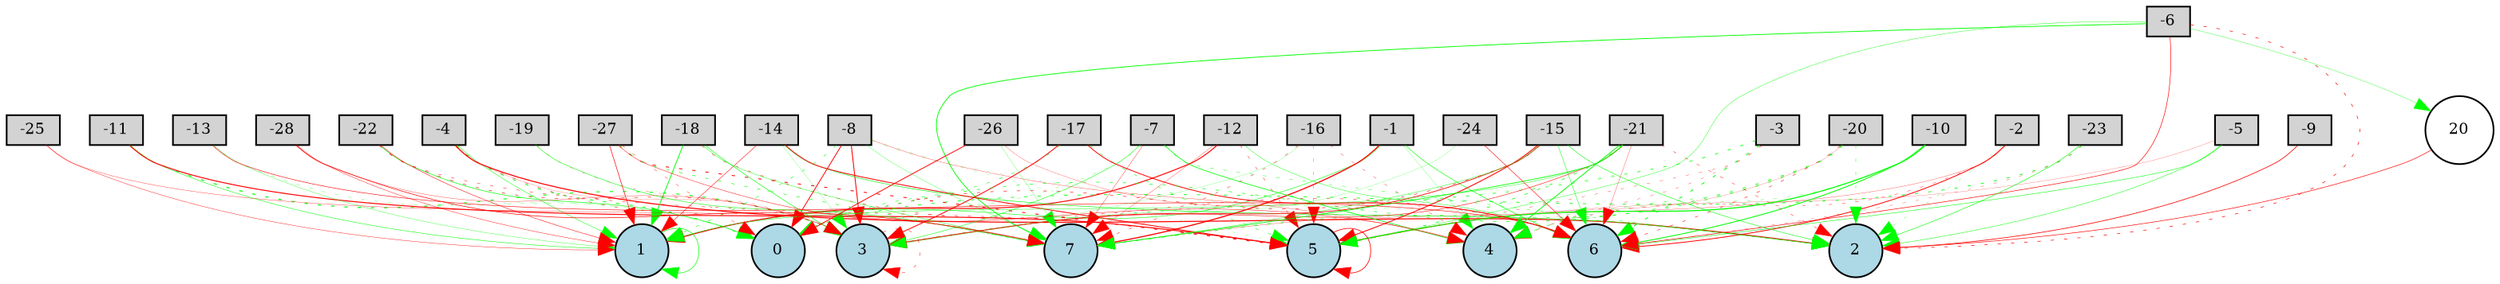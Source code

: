digraph {
	node [fontsize=9 height=0.2 shape=circle width=0.2]
	-1 [fillcolor=lightgray shape=box style=filled]
	-2 [fillcolor=lightgray shape=box style=filled]
	-3 [fillcolor=lightgray shape=box style=filled]
	-4 [fillcolor=lightgray shape=box style=filled]
	-5 [fillcolor=lightgray shape=box style=filled]
	-6 [fillcolor=lightgray shape=box style=filled]
	-7 [fillcolor=lightgray shape=box style=filled]
	-8 [fillcolor=lightgray shape=box style=filled]
	-9 [fillcolor=lightgray shape=box style=filled]
	-10 [fillcolor=lightgray shape=box style=filled]
	-11 [fillcolor=lightgray shape=box style=filled]
	-12 [fillcolor=lightgray shape=box style=filled]
	-13 [fillcolor=lightgray shape=box style=filled]
	-14 [fillcolor=lightgray shape=box style=filled]
	-15 [fillcolor=lightgray shape=box style=filled]
	-16 [fillcolor=lightgray shape=box style=filled]
	-17 [fillcolor=lightgray shape=box style=filled]
	-18 [fillcolor=lightgray shape=box style=filled]
	-19 [fillcolor=lightgray shape=box style=filled]
	-20 [fillcolor=lightgray shape=box style=filled]
	-21 [fillcolor=lightgray shape=box style=filled]
	-22 [fillcolor=lightgray shape=box style=filled]
	-23 [fillcolor=lightgray shape=box style=filled]
	-24 [fillcolor=lightgray shape=box style=filled]
	-25 [fillcolor=lightgray shape=box style=filled]
	-26 [fillcolor=lightgray shape=box style=filled]
	-27 [fillcolor=lightgray shape=box style=filled]
	-28 [fillcolor=lightgray shape=box style=filled]
	0 [fillcolor=lightblue style=filled]
	1 [fillcolor=lightblue style=filled]
	2 [fillcolor=lightblue style=filled]
	3 [fillcolor=lightblue style=filled]
	4 [fillcolor=lightblue style=filled]
	5 [fillcolor=lightblue style=filled]
	6 [fillcolor=lightblue style=filled]
	7 [fillcolor=lightblue style=filled]
	20 [fillcolor=white style=filled]
	-23 -> 0 [color=green penwidth=0.41624622648578435 style=dotted]
	-26 -> 7 [color=green penwidth=0.1351180327464682 style=solid]
	-27 -> 5 [color=red penwidth=0.49430793042452303 style=dotted]
	-7 -> 4 [color=green penwidth=0.3947670315120826 style=solid]
	-21 -> 5 [color=green penwidth=0.38509333571303417 style=dotted]
	-11 -> 1 [color=green penwidth=0.26386720299699706 style=solid]
	-16 -> 3 [color=green penwidth=0.10236893442876349 style=solid]
	-4 -> 0 [color=green penwidth=0.4633305638844658 style=dotted]
	-20 -> 6 [color=red penwidth=0.26761926700553584 style=dotted]
	-9 -> 2 [color=red penwidth=0.39147550120721497 style=solid]
	-15 -> 2 [color=green penwidth=0.2769789054066079 style=solid]
	-4 -> 2 [color=red penwidth=0.6091879637981398 style=solid]
	-18 -> 1 [color=green penwidth=0.46908792859530846 style=solid]
	-19 -> 7 [color=green penwidth=0.273171563404599 style=solid]
	-27 -> 0 [color=red penwidth=0.1955778936300976 style=dotted]
	-3 -> 3 [color=green penwidth=0.3363342553734883 style=dotted]
	-8 -> 1 [color=green penwidth=0.2865900935864242 style=dotted]
	-22 -> 0 [color=green penwidth=0.3333588568989191 style=solid]
	-6 -> 20 [color=green penwidth=0.17843336110863933 style=solid]
	-15 -> 5 [color=red penwidth=0.5209777981207558 style=solid]
	5 -> 5 [color=red penwidth=0.407807412028389 style=solid]
	-13 -> 6 [color=red penwidth=0.2968753396967597 style=solid]
	-14 -> 2 [color=green penwidth=0.3072395516908609 style=solid]
	-2 -> 7 [color=red penwidth=0.14557655302095537 style=solid]
	-12 -> 1 [color=red penwidth=0.5714490752888189 style=solid]
	-26 -> 0 [color=red penwidth=0.4728677412661251 style=solid]
	-7 -> 7 [color=red penwidth=0.1758811153484753 style=solid]
	-10 -> 4 [color=green penwidth=0.17119581870689454 style=dotted]
	-4 -> 7 [color=red penwidth=0.2228489693802786 style=dotted]
	-23 -> 6 [color=red penwidth=0.1431229126267598 style=dotted]
	1 -> 1 [color=green penwidth=0.3391782282496499 style=solid]
	-2 -> 6 [color=red penwidth=0.4828540291238861 style=solid]
	-3 -> 6 [color=green penwidth=0.5059717544468599 style=dotted]
	-21 -> 7 [color=green penwidth=0.42189287785474905 style=solid]
	-22 -> 5 [color=red penwidth=0.23078329955531127 style=dotted]
	-16 -> 5 [color=red penwidth=0.1610385785715084 style=dotted]
	-20 -> 0 [color=green penwidth=0.3324648177648776 style=dotted]
	-17 -> 0 [color=green penwidth=0.2756027649211821 style=dotted]
	-15 -> 0 [color=red penwidth=0.2908263494129836 style=dotted]
	-18 -> 7 [color=green penwidth=0.21883434988340766 style=solid]
	-17 -> 6 [color=red penwidth=0.47561785770341136 style=solid]
	-12 -> 6 [color=green penwidth=0.2185592260257534 style=solid]
	-1 -> 4 [color=green penwidth=0.11394592919010464 style=solid]
	-7 -> 2 [color=green penwidth=0.22440182632123928 style=dotted]
	-28 -> 7 [color=red penwidth=0.3459662467880258 style=solid]
	-26 -> 6 [color=red penwidth=0.12954705426986043 style=solid]
	-21 -> 2 [color=red penwidth=0.21993989365863179 style=dotted]
	-25 -> 7 [color=red penwidth=0.1720382375571215 style=solid]
	-5 -> 6 [color=green penwidth=0.2725984927136437 style=solid]
	-6 -> 2 [color=red penwidth=0.3419970084200844 style=dotted]
	-20 -> 5 [color=red penwidth=0.10124608598759274 style=solid]
	-15 -> 3 [color=red penwidth=0.4122432710471723 style=solid]
	-4 -> 1 [color=green penwidth=0.2409920082658307 style=solid]
	-13 -> 0 [color=green penwidth=0.16000670218191773 style=dotted]
	-27 -> 1 [color=red penwidth=0.33892167647784177 style=solid]
	-3 -> 4 [color=red penwidth=0.15434190054708669 style=dotted]
	-8 -> 0 [color=red penwidth=0.48215480596880245 style=solid]
	-22 -> 3 [color=red penwidth=0.2935412346392346 style=dotted]
	-16 -> 7 [color=red penwidth=0.23020756549672636 style=dotted]
	-20 -> 2 [color=green penwidth=0.2191408742857069 style=dotted]
	-15 -> 6 [color=green penwidth=0.2516667207372755 style=solid]
	-19 -> 3 [color=red penwidth=0.13301820118873037 style=dotted]
	-14 -> 5 [color=red penwidth=0.4880463133073033 style=solid]
	-8 -> 5 [color=green penwidth=0.10009159974319248 style=dotted]
	-27 -> 4 [color=red penwidth=0.2331118618999938 style=solid]
	-21 -> 1 [color=green penwidth=0.2129021391014867 style=solid]
	-11 -> 5 [color=red penwidth=0.5751847507166868 style=solid]
	-5 -> 5 [color=red penwidth=0.10981270270922983 style=solid]
	-6 -> 7 [color=green penwidth=0.4594818241281967 style=solid]
	-24 -> 6 [color=red penwidth=0.2883989421409353 style=solid]
	-28 -> 1 [color=red penwidth=0.216776705867804 style=solid]
	-1 -> 1 [color=green penwidth=0.28019034882644633 style=solid]
	-3 -> 7 [color=green penwidth=0.11007764660831906 style=dotted]
	-21 -> 4 [color=green penwidth=0.4758734271491737 style=solid]
	3 -> 3 [color=red penwidth=0.23510306217086896 style=dotted]
	-11 -> 0 [color=green penwidth=0.12574727264276575 style=dotted]
	-25 -> 1 [color=red penwidth=0.20880563938551536 style=solid]
	-20 -> 7 [color=green penwidth=0.32285340351610203 style=dotted]
	-4 -> 3 [color=red penwidth=0.10173918523599879 style=solid]
	-18 -> 6 [color=red penwidth=0.24586066995613792 style=dotted]
	-8 -> 2 [color=green penwidth=0.10773545531693368 style=dotted]
	-22 -> 1 [color=red penwidth=0.2625891231287915 style=solid]
	-12 -> 5 [color=red penwidth=0.21775298212082084 style=dotted]
	-7 -> 3 [color=green penwidth=0.26596842174477764 style=solid]
	-24 -> 3 [color=green penwidth=0.10605801314590095 style=solid]
	-2 -> 2 [color=green penwidth=0.13622928685917787 style=dotted]
	-14 -> 3 [color=green penwidth=0.11128285930688261 style=solid]
	-8 -> 7 [color=green penwidth=0.15689219258539525 style=solid]
	-23 -> 2 [color=green penwidth=0.3018370617013615 style=solid]
	-27 -> 7 [color=green penwidth=0.32044464615460977 style=dotted]
	-21 -> 3 [color=red penwidth=0.27113029031987745 style=solid]
	-10 -> 5 [color=green penwidth=0.6166678582552074 style=solid]
	-11 -> 3 [color=green penwidth=0.5194504910768478 style=dotted]
	-6 -> 5 [color=green penwidth=0.2088117099999897 style=solid]
	-20 -> 4 [color=green penwidth=0.236828948534534 style=dotted]
	-28 -> 3 [color=red penwidth=0.16320008117461376 style=solid]
	-2 -> 4 [color=red penwidth=0.19933179322713748 style=dotted]
	-18 -> 3 [color=green penwidth=0.29984597121957407 style=solid]
	-13 -> 1 [color=green penwidth=0.17340371166287233 style=solid]
	-1 -> 7 [color=red penwidth=0.6577897880460335 style=solid]
	-3 -> 5 [color=red penwidth=0.1622264141544092 style=dotted]
	-21 -> 6 [color=red penwidth=0.15054212183273064 style=solid]
	-17 -> 5 [color=green penwidth=0.27611447864936334 style=dotted]
	-15 -> 7 [color=green penwidth=0.21707900777571287 style=solid]
	-10 -> 6 [color=green penwidth=0.5113627465233678 style=solid]
	20 -> 2 [color=red penwidth=0.3275552412992886 style=solid]
	-16 -> 4 [color=red penwidth=0.1789708546955078 style=dotted]
	-8 -> 3 [color=red penwidth=0.516969183446018 style=solid]
	-8 -> 4 [color=red penwidth=0.14971114878771397 style=solid]
	-1 -> 6 [color=green penwidth=0.30285768136808167 style=solid]
	-12 -> 7 [color=red penwidth=0.15390586908173803 style=solid]
	-7 -> 1 [color=green penwidth=0.1538287222279403 style=dotted]
	-17 -> 3 [color=red penwidth=0.49596521402770977 style=solid]
	-5 -> 2 [color=green penwidth=0.2510774070928845 style=solid]
	-6 -> 6 [color=red penwidth=0.32836634042524515 style=solid]
	-14 -> 1 [color=red penwidth=0.26377310876102006 style=solid]
}
